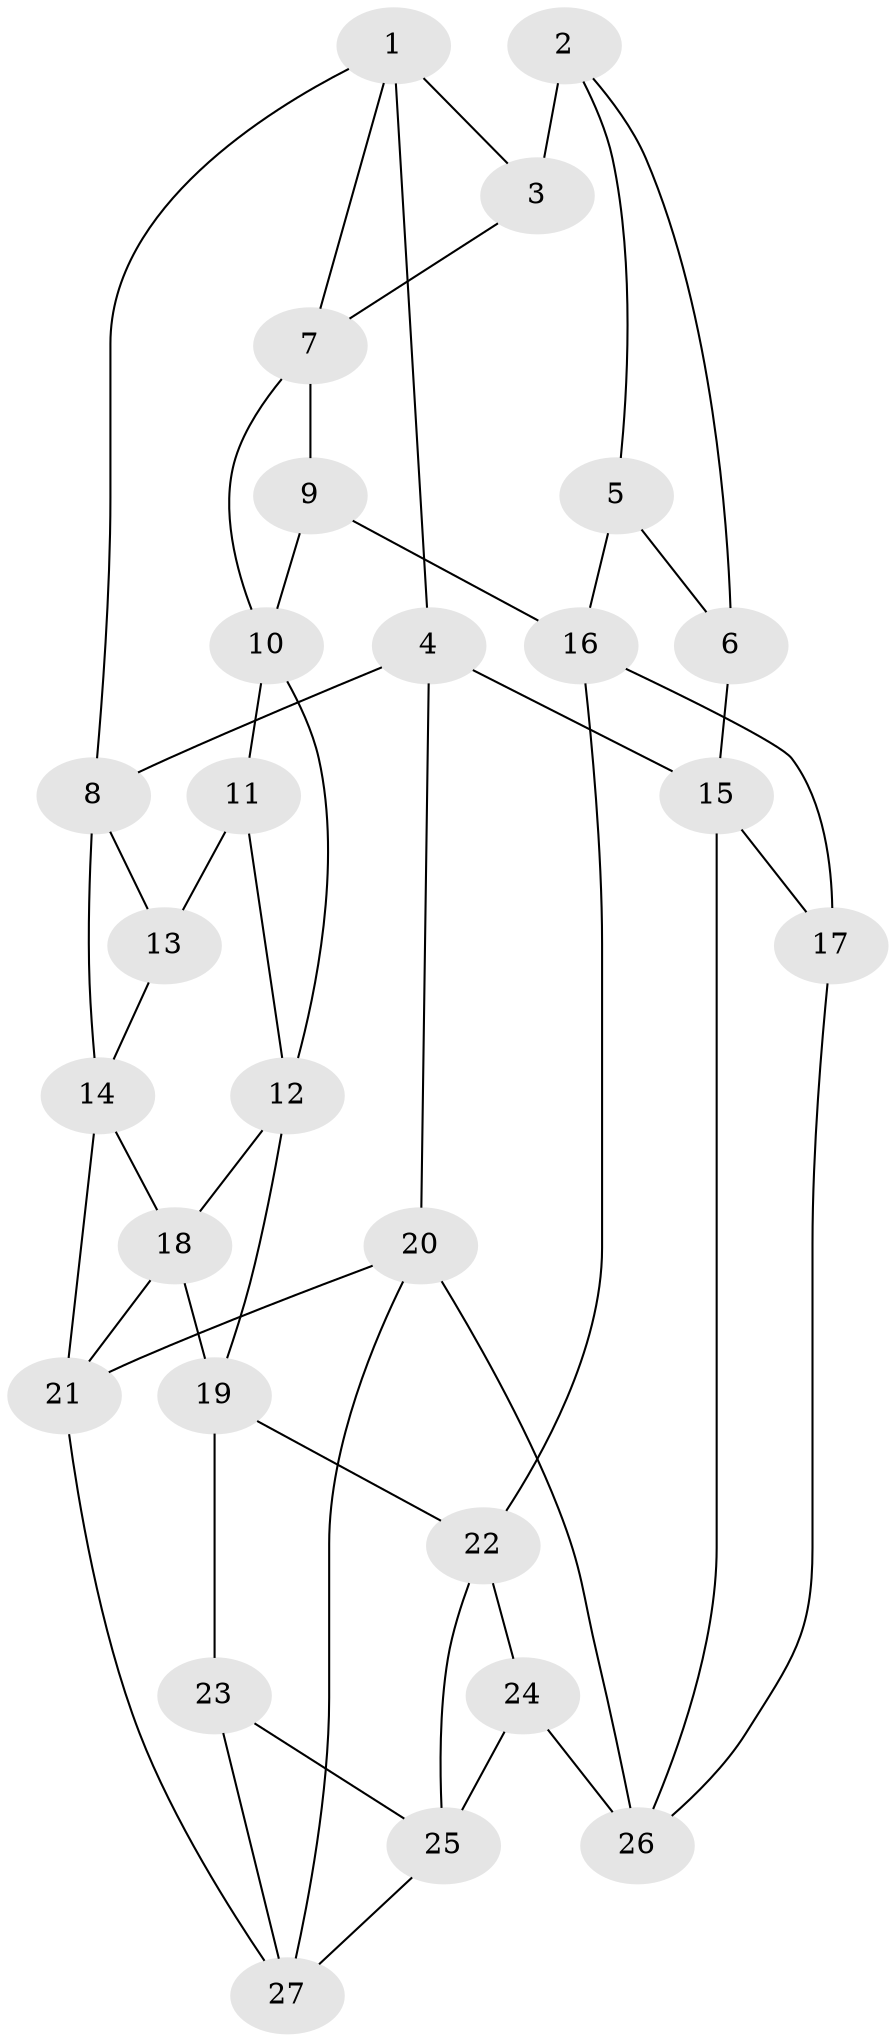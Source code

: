 // original degree distribution, {3: 0.037037037037037035, 5: 0.5555555555555556, 6: 0.18518518518518517, 4: 0.2222222222222222}
// Generated by graph-tools (version 1.1) at 2025/03/03/09/25 03:03:15]
// undirected, 27 vertices, 49 edges
graph export_dot {
graph [start="1"]
  node [color=gray90,style=filled];
  1;
  2;
  3;
  4;
  5;
  6;
  7;
  8;
  9;
  10;
  11;
  12;
  13;
  14;
  15;
  16;
  17;
  18;
  19;
  20;
  21;
  22;
  23;
  24;
  25;
  26;
  27;
  1 -- 3 [weight=1.0];
  1 -- 4 [weight=1.0];
  1 -- 7 [weight=1.0];
  1 -- 8 [weight=1.0];
  2 -- 3 [weight=2.0];
  2 -- 5 [weight=1.0];
  2 -- 6 [weight=1.0];
  3 -- 7 [weight=1.0];
  4 -- 8 [weight=1.0];
  4 -- 15 [weight=1.0];
  4 -- 20 [weight=1.0];
  5 -- 6 [weight=1.0];
  5 -- 16 [weight=1.0];
  6 -- 15 [weight=2.0];
  7 -- 9 [weight=1.0];
  7 -- 10 [weight=1.0];
  8 -- 13 [weight=1.0];
  8 -- 14 [weight=1.0];
  9 -- 10 [weight=1.0];
  9 -- 16 [weight=1.0];
  10 -- 11 [weight=1.0];
  10 -- 12 [weight=1.0];
  11 -- 12 [weight=1.0];
  11 -- 13 [weight=2.0];
  12 -- 18 [weight=1.0];
  12 -- 19 [weight=1.0];
  13 -- 14 [weight=1.0];
  14 -- 18 [weight=1.0];
  14 -- 21 [weight=1.0];
  15 -- 17 [weight=1.0];
  15 -- 26 [weight=1.0];
  16 -- 17 [weight=1.0];
  16 -- 22 [weight=1.0];
  17 -- 26 [weight=1.0];
  18 -- 19 [weight=1.0];
  18 -- 21 [weight=1.0];
  19 -- 22 [weight=1.0];
  19 -- 23 [weight=1.0];
  20 -- 21 [weight=1.0];
  20 -- 26 [weight=1.0];
  20 -- 27 [weight=1.0];
  21 -- 27 [weight=1.0];
  22 -- 24 [weight=1.0];
  22 -- 25 [weight=1.0];
  23 -- 25 [weight=1.0];
  23 -- 27 [weight=1.0];
  24 -- 25 [weight=1.0];
  24 -- 26 [weight=2.0];
  25 -- 27 [weight=1.0];
}
